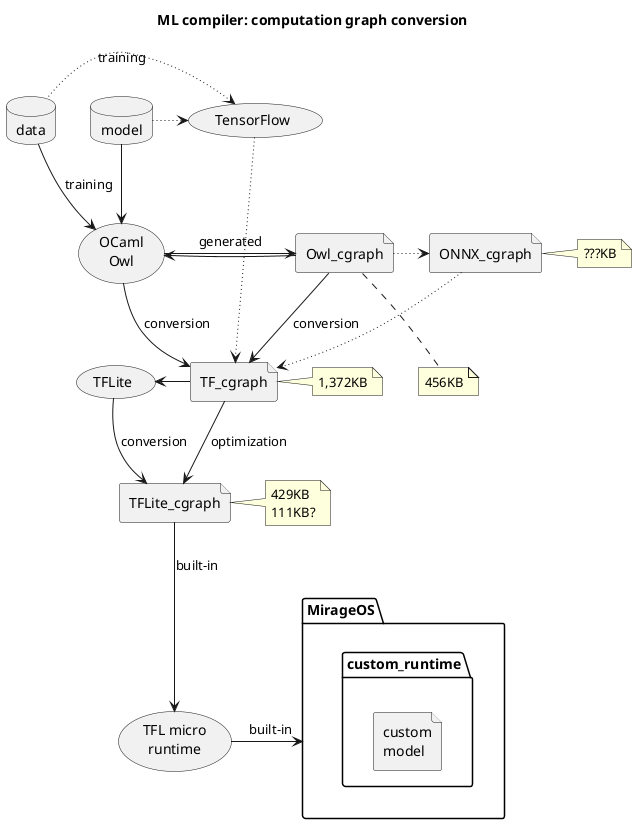 @startuml
title ML compiler: computation graph conversion

database model
database data
file Owl_cgraph
note bottom of Owl_cgraph : 456KB
file TF_cgraph
note right of TF_cgraph : 1,372KB
file TFLite_cgraph
note right of TFLite_cgraph : 429KB\n111KB?
file ONNX_cgraph
note right of ONNX_cgraph : ???KB
folder MirageOS {
        folder custom_runtime {
        	file "custom\nmodel"
	}
}

Owl_cgraph -down-> TF_cgraph : conversion
Owl_cgraph .[dotted]> ONNX_cgraph
ONNX_cgraph .[dotted]> TF_cgraph
model .[dotted]> (TensorFlow)
data .[dotted]> (TensorFlow) : training
(TensorFlow) .[dotted]> TF_cgraph
TF_cgraph -down-> TFLite_cgraph : optimization
TFLite_cgraph -down-> (TFL micro\nruntime) : built-in
(TFL micro\nruntime) -> MirageOS : built-in

model -down-> (OCaml\nOwl)
data -down-> (OCaml\nOwl) : training
(OCaml\nOwl) -> Owl_cgraph : generated
(OCaml\nOwl) <- Owl_cgraph
(OCaml\nOwl) -> TF_cgraph : conversion
(TFLite) <- TF_cgraph
(TFLite) -> TFLite_cgraph : conversion

@enduml
